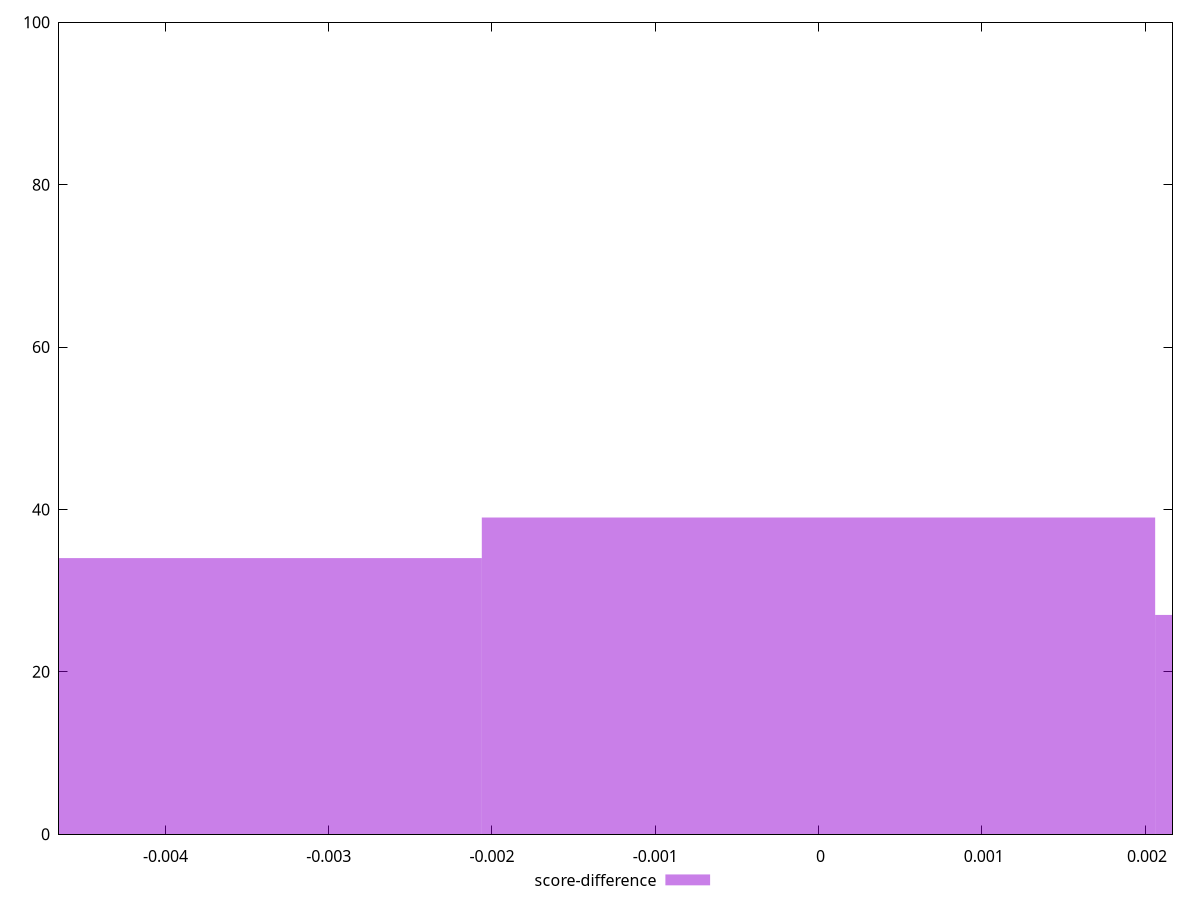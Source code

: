 reset

$scoreDifference <<EOF
0 39
-0.004124378486834339 34
0.004124378486834339 27
EOF

set key outside below
set boxwidth 0.004124378486834339
set xrange [-0.004651781412207678:0.0021683223201357515]
set yrange [0:100]
set trange [0:100]
set style fill transparent solid 0.5 noborder
set terminal svg size 640, 490 enhanced background rgb 'white'
set output "reprap/cumulative-layout-shift/samples/pages+cached+noexternal+nofonts/score-difference/histogram.svg"

plot $scoreDifference title "score-difference" with boxes

reset
